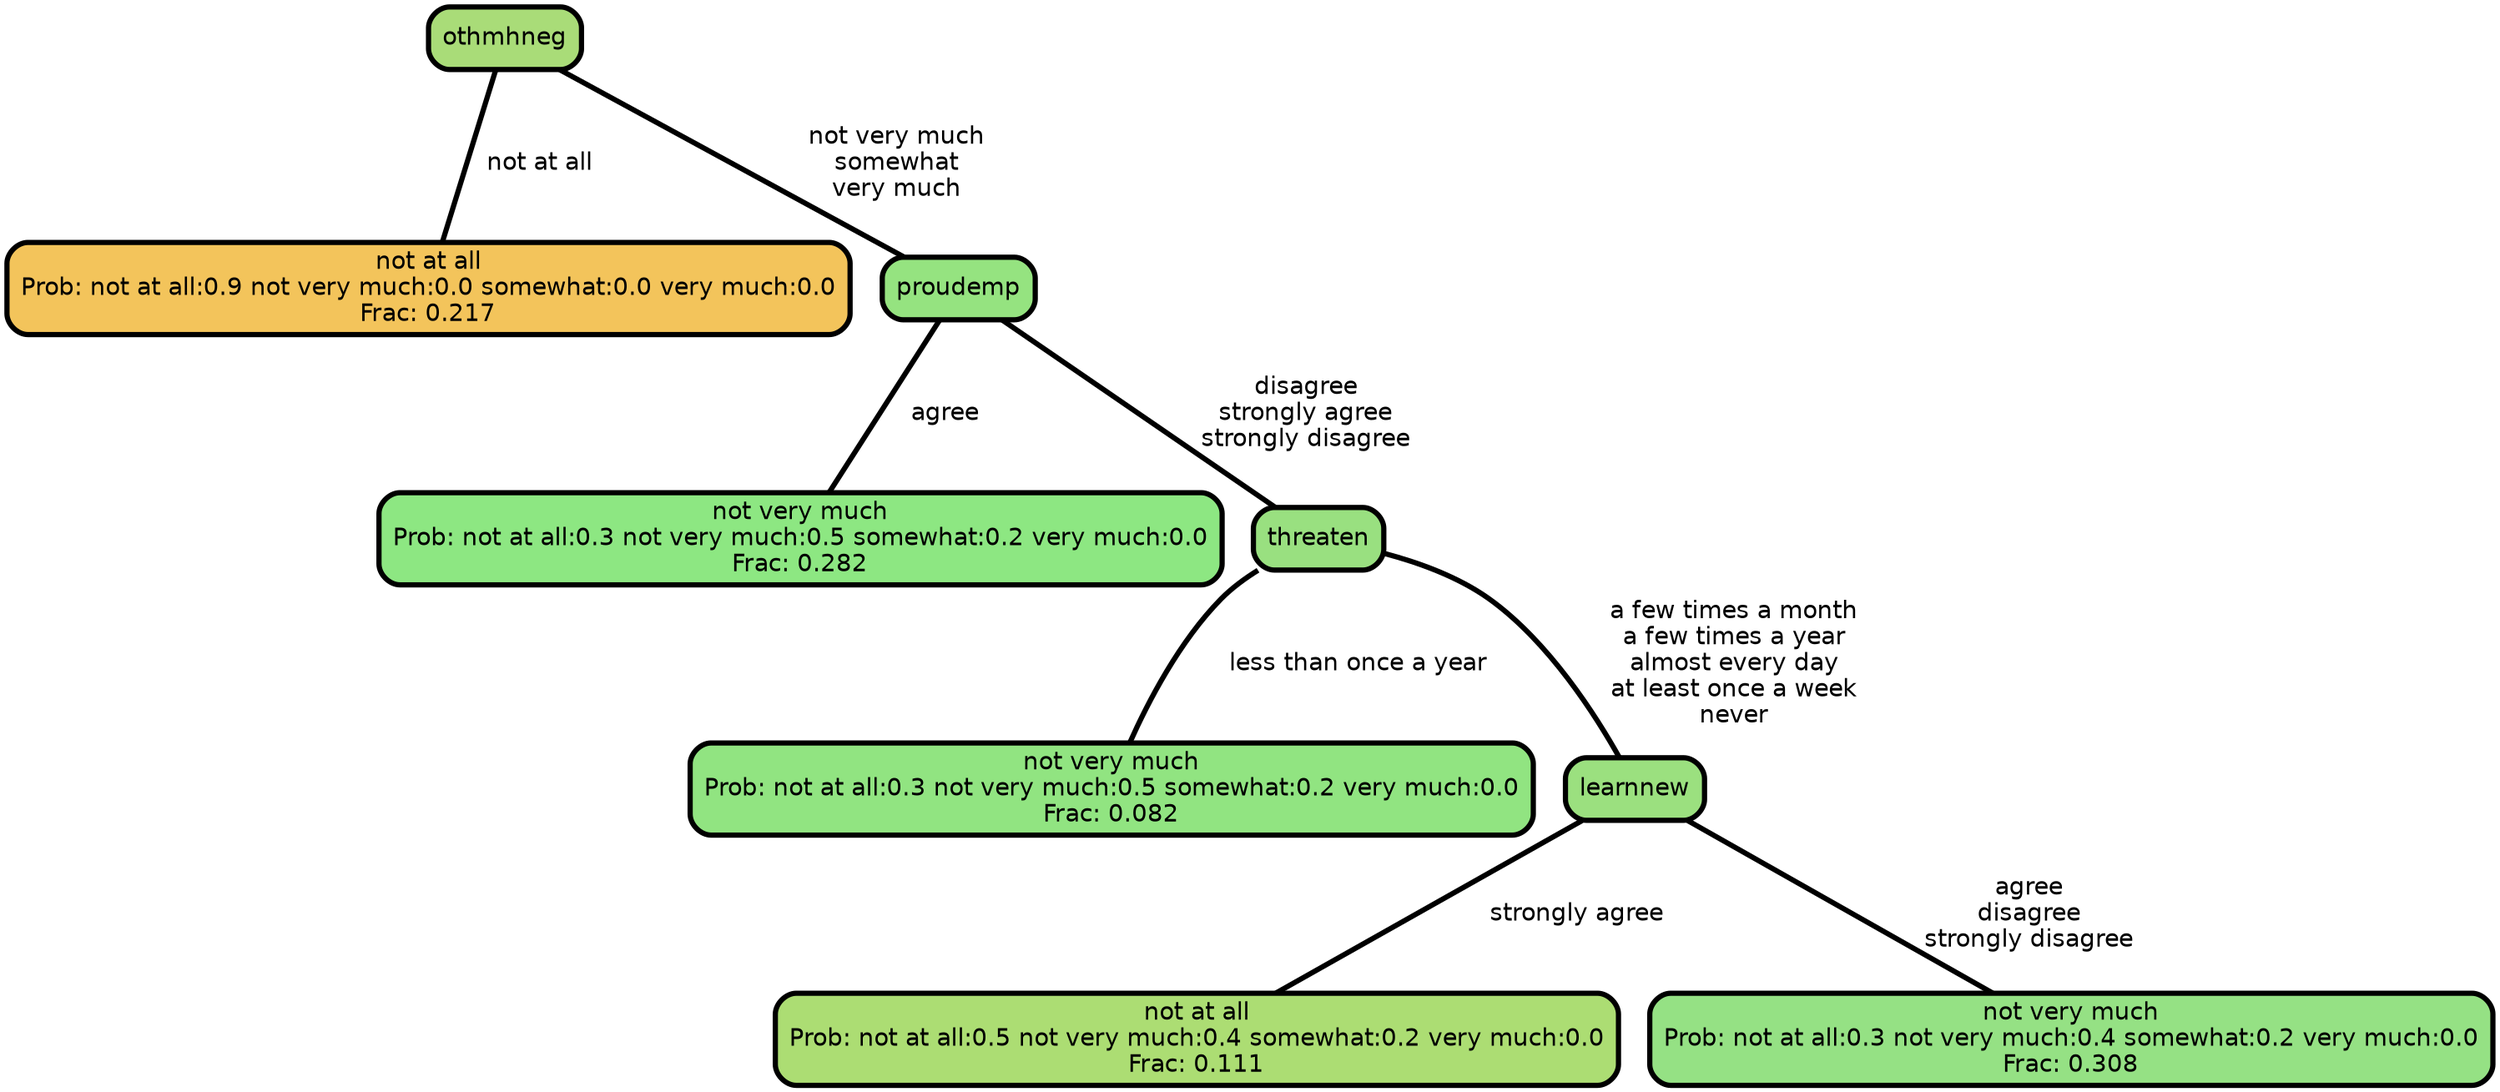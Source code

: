 graph Tree {
node [shape=box, style="filled, rounded",color="black",penwidth="3",fontcolor="black",                 fontname=helvetica] ;
graph [ranksep="0 equally", splines=straight,                 bgcolor=transparent, dpi=200] ;
edge [fontname=helvetica, color=black] ;
0 [label="not at all
Prob: not at all:0.9 not very much:0.0 somewhat:0.0 very much:0.0
Frac: 0.217", fillcolor="#f3c45b"] ;
1 [label="othmhneg", fillcolor="#a9dc78"] ;
2 [label="not very much
Prob: not at all:0.3 not very much:0.5 somewhat:0.2 very much:0.0
Frac: 0.282", fillcolor="#8de782"] ;
3 [label="proudemp", fillcolor="#95e380"] ;
4 [label="not very much
Prob: not at all:0.3 not very much:0.5 somewhat:0.2 very much:0.0
Frac: 0.082", fillcolor="#91e481"] ;
5 [label="threaten", fillcolor="#99e080"] ;
6 [label="not at all
Prob: not at all:0.5 not very much:0.4 somewhat:0.2 very much:0.0
Frac: 0.111", fillcolor="#acdd73"] ;
7 [label="learnnew", fillcolor="#9be07f"] ;
8 [label="not very much
Prob: not at all:0.3 not very much:0.4 somewhat:0.2 very much:0.0
Frac: 0.308", fillcolor="#95e184"] ;
1 -- 0 [label=" not at all",penwidth=3] ;
1 -- 3 [label=" not very much\n somewhat\n very much",penwidth=3] ;
3 -- 2 [label=" agree",penwidth=3] ;
3 -- 5 [label=" disagree\n strongly agree\n strongly disagree",penwidth=3] ;
5 -- 4 [label=" less than once a year",penwidth=3] ;
5 -- 7 [label=" a few times a month\n a few times a year\n almost every day\n at least once a week\n never",penwidth=3] ;
7 -- 6 [label=" strongly agree",penwidth=3] ;
7 -- 8 [label=" agree\n disagree\n strongly disagree",penwidth=3] ;
{rank = same;}}